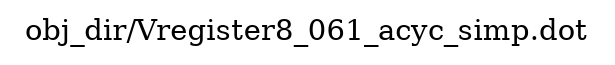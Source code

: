 digraph v3graph {
	graph	[label="obj_dir/Vregister8_061_acyc_simp.dot",
		 labelloc=t, labeljust=l,
		 //size="7.5,10",
		 rankdir=TB];
}
